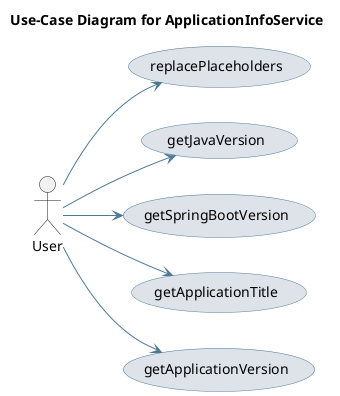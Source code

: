 @startuml
skinparam usecase {
 BackgroundColor #DEE3E9 
 BorderColor #4D7A97 
 ArrowColor #4D7A97 
}
left to right direction
title Use-Case Diagram for ApplicationInfoService

actor User
usecase "replacePlaceholders" as UC_replacePlaceholders
User --> UC_replacePlaceholders
usecase "getJavaVersion" as UC_getJavaVersion
User --> UC_getJavaVersion
usecase "getSpringBootVersion" as UC_getSpringBootVersion
User --> UC_getSpringBootVersion
usecase "getApplicationTitle" as UC_getApplicationTitle
User --> UC_getApplicationTitle
usecase "getApplicationVersion" as UC_getApplicationVersion
User --> UC_getApplicationVersion
@enduml